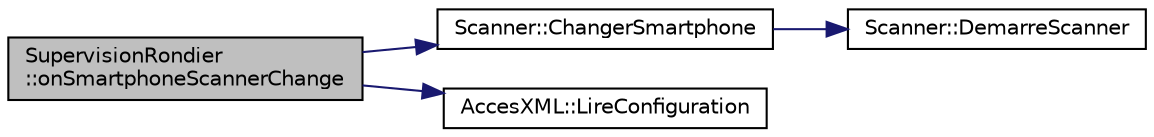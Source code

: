 digraph "SupervisionRondier::onSmartphoneScannerChange"
{
 // LATEX_PDF_SIZE
  edge [fontname="Helvetica",fontsize="10",labelfontname="Helvetica",labelfontsize="10"];
  node [fontname="Helvetica",fontsize="10",shape=record];
  rankdir="LR";
  Node1 [label="SupervisionRondier\l::onSmartphoneScannerChange",height=0.2,width=0.4,color="black", fillcolor="grey75", style="filled", fontcolor="black",tooltip=" "];
  Node1 -> Node2 [color="midnightblue",fontsize="10",style="solid"];
  Node2 [label="Scanner::ChangerSmartphone",height=0.2,width=0.4,color="black", fillcolor="white", style="filled",URL="$class_scanner.html#a95aa1ff0bc618bfdcf567526170f1cdd",tooltip=" "];
  Node2 -> Node3 [color="midnightblue",fontsize="10",style="solid"];
  Node3 [label="Scanner::DemarreScanner",height=0.2,width=0.4,color="black", fillcolor="white", style="filled",URL="$class_scanner.html#a3d5ccda0876e4d5464e56a29b985ffec",tooltip=" "];
  Node1 -> Node4 [color="midnightblue",fontsize="10",style="solid"];
  Node4 [label="AccesXML::LireConfiguration",height=0.2,width=0.4,color="black", fillcolor="white", style="filled",URL="$class_acces_x_m_l.html#a88d5c09870b6552800e95c5595f0f4cc",tooltip=" "];
}
